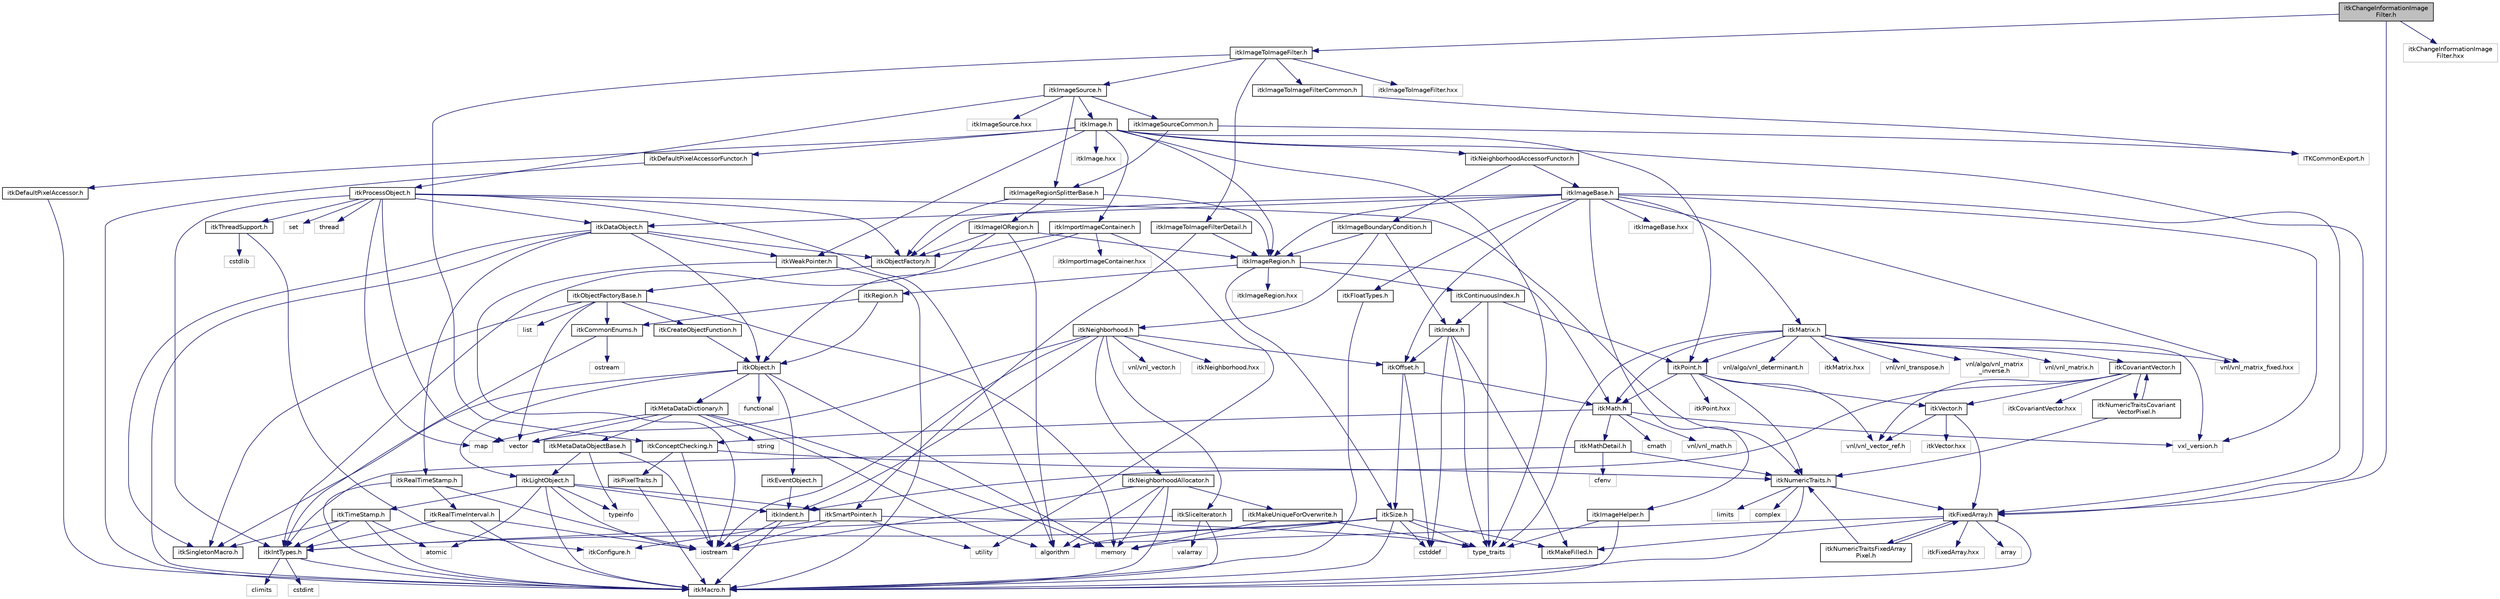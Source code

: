 digraph "itkChangeInformationImageFilter.h"
{
 // LATEX_PDF_SIZE
  edge [fontname="Helvetica",fontsize="10",labelfontname="Helvetica",labelfontsize="10"];
  node [fontname="Helvetica",fontsize="10",shape=record];
  Node1 [label="itkChangeInformationImage\lFilter.h",height=0.2,width=0.4,color="black", fillcolor="grey75", style="filled", fontcolor="black",tooltip=" "];
  Node1 -> Node2 [color="midnightblue",fontsize="10",style="solid",fontname="Helvetica"];
  Node2 [label="itkImageToImageFilter.h",height=0.2,width=0.4,color="black", fillcolor="white", style="filled",URL="$itkImageToImageFilter_8h.html",tooltip=" "];
  Node2 -> Node3 [color="midnightblue",fontsize="10",style="solid",fontname="Helvetica"];
  Node3 [label="itkImageSource.h",height=0.2,width=0.4,color="black", fillcolor="white", style="filled",URL="$itkImageSource_8h.html",tooltip=" "];
  Node3 -> Node4 [color="midnightblue",fontsize="10",style="solid",fontname="Helvetica"];
  Node4 [label="itkProcessObject.h",height=0.2,width=0.4,color="black", fillcolor="white", style="filled",URL="$itkProcessObject_8h.html",tooltip=" "];
  Node4 -> Node5 [color="midnightblue",fontsize="10",style="solid",fontname="Helvetica"];
  Node5 [label="itkDataObject.h",height=0.2,width=0.4,color="black", fillcolor="white", style="filled",URL="$itkDataObject_8h.html",tooltip=" "];
  Node5 -> Node6 [color="midnightblue",fontsize="10",style="solid",fontname="Helvetica"];
  Node6 [label="itkObject.h",height=0.2,width=0.4,color="black", fillcolor="white", style="filled",URL="$itkObject_8h.html",tooltip=" "];
  Node6 -> Node7 [color="midnightblue",fontsize="10",style="solid",fontname="Helvetica"];
  Node7 [label="itkLightObject.h",height=0.2,width=0.4,color="black", fillcolor="white", style="filled",URL="$itkLightObject_8h.html",tooltip=" "];
  Node7 -> Node8 [color="midnightblue",fontsize="10",style="solid",fontname="Helvetica"];
  Node8 [label="itkMacro.h",height=0.2,width=0.4,color="black", fillcolor="white", style="filled",URL="$itkMacro_8h.html",tooltip=" "];
  Node7 -> Node9 [color="midnightblue",fontsize="10",style="solid",fontname="Helvetica"];
  Node9 [label="itkSmartPointer.h",height=0.2,width=0.4,color="black", fillcolor="white", style="filled",URL="$itkSmartPointer_8h.html",tooltip=" "];
  Node9 -> Node10 [color="midnightblue",fontsize="10",style="solid",fontname="Helvetica"];
  Node10 [label="iostream",height=0.2,width=0.4,color="grey75", fillcolor="white", style="filled",tooltip=" "];
  Node9 -> Node11 [color="midnightblue",fontsize="10",style="solid",fontname="Helvetica"];
  Node11 [label="utility",height=0.2,width=0.4,color="grey75", fillcolor="white", style="filled",tooltip=" "];
  Node9 -> Node12 [color="midnightblue",fontsize="10",style="solid",fontname="Helvetica"];
  Node12 [label="type_traits",height=0.2,width=0.4,color="grey75", fillcolor="white", style="filled",tooltip=" "];
  Node9 -> Node13 [color="midnightblue",fontsize="10",style="solid",fontname="Helvetica"];
  Node13 [label="itkConfigure.h",height=0.2,width=0.4,color="grey75", fillcolor="white", style="filled",tooltip=" "];
  Node7 -> Node14 [color="midnightblue",fontsize="10",style="solid",fontname="Helvetica"];
  Node14 [label="itkTimeStamp.h",height=0.2,width=0.4,color="black", fillcolor="white", style="filled",URL="$itkTimeStamp_8h.html",tooltip=" "];
  Node14 -> Node8 [color="midnightblue",fontsize="10",style="solid",fontname="Helvetica"];
  Node14 -> Node15 [color="midnightblue",fontsize="10",style="solid",fontname="Helvetica"];
  Node15 [label="itkIntTypes.h",height=0.2,width=0.4,color="black", fillcolor="white", style="filled",URL="$itkIntTypes_8h.html",tooltip=" "];
  Node15 -> Node8 [color="midnightblue",fontsize="10",style="solid",fontname="Helvetica"];
  Node15 -> Node16 [color="midnightblue",fontsize="10",style="solid",fontname="Helvetica"];
  Node16 [label="cstdint",height=0.2,width=0.4,color="grey75", fillcolor="white", style="filled",tooltip=" "];
  Node15 -> Node17 [color="midnightblue",fontsize="10",style="solid",fontname="Helvetica"];
  Node17 [label="climits",height=0.2,width=0.4,color="grey75", fillcolor="white", style="filled",tooltip=" "];
  Node14 -> Node18 [color="midnightblue",fontsize="10",style="solid",fontname="Helvetica"];
  Node18 [label="atomic",height=0.2,width=0.4,color="grey75", fillcolor="white", style="filled",tooltip=" "];
  Node14 -> Node19 [color="midnightblue",fontsize="10",style="solid",fontname="Helvetica"];
  Node19 [label="itkSingletonMacro.h",height=0.2,width=0.4,color="black", fillcolor="white", style="filled",URL="$itkSingletonMacro_8h.html",tooltip=" "];
  Node7 -> Node20 [color="midnightblue",fontsize="10",style="solid",fontname="Helvetica"];
  Node20 [label="itkIndent.h",height=0.2,width=0.4,color="black", fillcolor="white", style="filled",URL="$itkIndent_8h.html",tooltip=" "];
  Node20 -> Node8 [color="midnightblue",fontsize="10",style="solid",fontname="Helvetica"];
  Node20 -> Node10 [color="midnightblue",fontsize="10",style="solid",fontname="Helvetica"];
  Node7 -> Node18 [color="midnightblue",fontsize="10",style="solid",fontname="Helvetica"];
  Node7 -> Node10 [color="midnightblue",fontsize="10",style="solid",fontname="Helvetica"];
  Node7 -> Node21 [color="midnightblue",fontsize="10",style="solid",fontname="Helvetica"];
  Node21 [label="typeinfo",height=0.2,width=0.4,color="grey75", fillcolor="white", style="filled",tooltip=" "];
  Node6 -> Node22 [color="midnightblue",fontsize="10",style="solid",fontname="Helvetica"];
  Node22 [label="itkEventObject.h",height=0.2,width=0.4,color="black", fillcolor="white", style="filled",URL="$itkEventObject_8h.html",tooltip=" "];
  Node22 -> Node20 [color="midnightblue",fontsize="10",style="solid",fontname="Helvetica"];
  Node6 -> Node23 [color="midnightblue",fontsize="10",style="solid",fontname="Helvetica"];
  Node23 [label="itkMetaDataDictionary.h",height=0.2,width=0.4,color="black", fillcolor="white", style="filled",URL="$itkMetaDataDictionary_8h.html",tooltip=" "];
  Node23 -> Node24 [color="midnightblue",fontsize="10",style="solid",fontname="Helvetica"];
  Node24 [label="itkMetaDataObjectBase.h",height=0.2,width=0.4,color="black", fillcolor="white", style="filled",URL="$itkMetaDataObjectBase_8h.html",tooltip=" "];
  Node24 -> Node7 [color="midnightblue",fontsize="10",style="solid",fontname="Helvetica"];
  Node24 -> Node21 [color="midnightblue",fontsize="10",style="solid",fontname="Helvetica"];
  Node24 -> Node10 [color="midnightblue",fontsize="10",style="solid",fontname="Helvetica"];
  Node23 -> Node25 [color="midnightblue",fontsize="10",style="solid",fontname="Helvetica"];
  Node25 [label="algorithm",height=0.2,width=0.4,color="grey75", fillcolor="white", style="filled",tooltip=" "];
  Node23 -> Node26 [color="midnightblue",fontsize="10",style="solid",fontname="Helvetica"];
  Node26 [label="vector",height=0.2,width=0.4,color="grey75", fillcolor="white", style="filled",tooltip=" "];
  Node23 -> Node27 [color="midnightblue",fontsize="10",style="solid",fontname="Helvetica"];
  Node27 [label="map",height=0.2,width=0.4,color="grey75", fillcolor="white", style="filled",tooltip=" "];
  Node23 -> Node28 [color="midnightblue",fontsize="10",style="solid",fontname="Helvetica"];
  Node28 [label="string",height=0.2,width=0.4,color="grey75", fillcolor="white", style="filled",tooltip=" "];
  Node23 -> Node29 [color="midnightblue",fontsize="10",style="solid",fontname="Helvetica"];
  Node29 [label="memory",height=0.2,width=0.4,color="grey75", fillcolor="white", style="filled",tooltip=" "];
  Node6 -> Node19 [color="midnightblue",fontsize="10",style="solid",fontname="Helvetica"];
  Node6 -> Node30 [color="midnightblue",fontsize="10",style="solid",fontname="Helvetica"];
  Node30 [label="functional",height=0.2,width=0.4,color="grey75", fillcolor="white", style="filled",tooltip=" "];
  Node6 -> Node29 [color="midnightblue",fontsize="10",style="solid",fontname="Helvetica"];
  Node5 -> Node8 [color="midnightblue",fontsize="10",style="solid",fontname="Helvetica"];
  Node5 -> Node19 [color="midnightblue",fontsize="10",style="solid",fontname="Helvetica"];
  Node5 -> Node31 [color="midnightblue",fontsize="10",style="solid",fontname="Helvetica"];
  Node31 [label="itkWeakPointer.h",height=0.2,width=0.4,color="black", fillcolor="white", style="filled",URL="$itkWeakPointer_8h.html",tooltip=" "];
  Node31 -> Node8 [color="midnightblue",fontsize="10",style="solid",fontname="Helvetica"];
  Node31 -> Node10 [color="midnightblue",fontsize="10",style="solid",fontname="Helvetica"];
  Node5 -> Node32 [color="midnightblue",fontsize="10",style="solid",fontname="Helvetica"];
  Node32 [label="itkRealTimeStamp.h",height=0.2,width=0.4,color="black", fillcolor="white", style="filled",URL="$itkRealTimeStamp_8h.html",tooltip=" "];
  Node32 -> Node33 [color="midnightblue",fontsize="10",style="solid",fontname="Helvetica"];
  Node33 [label="itkRealTimeInterval.h",height=0.2,width=0.4,color="black", fillcolor="white", style="filled",URL="$itkRealTimeInterval_8h.html",tooltip=" "];
  Node33 -> Node15 [color="midnightblue",fontsize="10",style="solid",fontname="Helvetica"];
  Node33 -> Node8 [color="midnightblue",fontsize="10",style="solid",fontname="Helvetica"];
  Node33 -> Node10 [color="midnightblue",fontsize="10",style="solid",fontname="Helvetica"];
  Node32 -> Node8 [color="midnightblue",fontsize="10",style="solid",fontname="Helvetica"];
  Node32 -> Node10 [color="midnightblue",fontsize="10",style="solid",fontname="Helvetica"];
  Node5 -> Node34 [color="midnightblue",fontsize="10",style="solid",fontname="Helvetica"];
  Node34 [label="itkObjectFactory.h",height=0.2,width=0.4,color="black", fillcolor="white", style="filled",URL="$itkObjectFactory_8h.html",tooltip=" "];
  Node34 -> Node35 [color="midnightblue",fontsize="10",style="solid",fontname="Helvetica"];
  Node35 [label="itkObjectFactoryBase.h",height=0.2,width=0.4,color="black", fillcolor="white", style="filled",URL="$itkObjectFactoryBase_8h.html",tooltip=" "];
  Node35 -> Node36 [color="midnightblue",fontsize="10",style="solid",fontname="Helvetica"];
  Node36 [label="itkCreateObjectFunction.h",height=0.2,width=0.4,color="black", fillcolor="white", style="filled",URL="$itkCreateObjectFunction_8h.html",tooltip=" "];
  Node36 -> Node6 [color="midnightblue",fontsize="10",style="solid",fontname="Helvetica"];
  Node35 -> Node19 [color="midnightblue",fontsize="10",style="solid",fontname="Helvetica"];
  Node35 -> Node37 [color="midnightblue",fontsize="10",style="solid",fontname="Helvetica"];
  Node37 [label="itkCommonEnums.h",height=0.2,width=0.4,color="black", fillcolor="white", style="filled",URL="$itkCommonEnums_8h.html",tooltip=" "];
  Node37 -> Node15 [color="midnightblue",fontsize="10",style="solid",fontname="Helvetica"];
  Node37 -> Node38 [color="midnightblue",fontsize="10",style="solid",fontname="Helvetica"];
  Node38 [label="ostream",height=0.2,width=0.4,color="grey75", fillcolor="white", style="filled",tooltip=" "];
  Node35 -> Node39 [color="midnightblue",fontsize="10",style="solid",fontname="Helvetica"];
  Node39 [label="list",height=0.2,width=0.4,color="grey75", fillcolor="white", style="filled",tooltip=" "];
  Node35 -> Node29 [color="midnightblue",fontsize="10",style="solid",fontname="Helvetica"];
  Node35 -> Node26 [color="midnightblue",fontsize="10",style="solid",fontname="Helvetica"];
  Node4 -> Node34 [color="midnightblue",fontsize="10",style="solid",fontname="Helvetica"];
  Node4 -> Node40 [color="midnightblue",fontsize="10",style="solid",fontname="Helvetica"];
  Node40 [label="itkNumericTraits.h",height=0.2,width=0.4,color="black", fillcolor="white", style="filled",URL="$itkNumericTraits_8h.html",tooltip=" "];
  Node40 -> Node8 [color="midnightblue",fontsize="10",style="solid",fontname="Helvetica"];
  Node40 -> Node41 [color="midnightblue",fontsize="10",style="solid",fontname="Helvetica"];
  Node41 [label="limits",height=0.2,width=0.4,color="grey75", fillcolor="white", style="filled",tooltip=" "];
  Node40 -> Node42 [color="midnightblue",fontsize="10",style="solid",fontname="Helvetica"];
  Node42 [label="complex",height=0.2,width=0.4,color="grey75", fillcolor="white", style="filled",tooltip=" "];
  Node40 -> Node43 [color="midnightblue",fontsize="10",style="solid",fontname="Helvetica"];
  Node43 [label="itkFixedArray.h",height=0.2,width=0.4,color="black", fillcolor="white", style="filled",URL="$itkFixedArray_8h.html",tooltip=" "];
  Node43 -> Node8 [color="midnightblue",fontsize="10",style="solid",fontname="Helvetica"];
  Node43 -> Node44 [color="midnightblue",fontsize="10",style="solid",fontname="Helvetica"];
  Node44 [label="itkMakeFilled.h",height=0.2,width=0.4,color="black", fillcolor="white", style="filled",URL="$itkMakeFilled_8h.html",tooltip=" "];
  Node43 -> Node25 [color="midnightblue",fontsize="10",style="solid",fontname="Helvetica"];
  Node43 -> Node45 [color="midnightblue",fontsize="10",style="solid",fontname="Helvetica"];
  Node45 [label="array",height=0.2,width=0.4,color="grey75", fillcolor="white", style="filled",tooltip=" "];
  Node43 -> Node46 [color="midnightblue",fontsize="10",style="solid",fontname="Helvetica"];
  Node46 [label="itkFixedArray.hxx",height=0.2,width=0.4,color="grey75", fillcolor="white", style="filled",tooltip=" "];
  Node43 -> Node47 [color="midnightblue",fontsize="10",style="solid",fontname="Helvetica"];
  Node47 [label="itkNumericTraitsFixedArray\lPixel.h",height=0.2,width=0.4,color="black", fillcolor="white", style="filled",URL="$itkNumericTraitsFixedArrayPixel_8h.html",tooltip=" "];
  Node47 -> Node40 [color="midnightblue",fontsize="10",style="solid",fontname="Helvetica"];
  Node47 -> Node43 [color="midnightblue",fontsize="10",style="solid",fontname="Helvetica"];
  Node4 -> Node48 [color="midnightblue",fontsize="10",style="solid",fontname="Helvetica"];
  Node48 [label="itkThreadSupport.h",height=0.2,width=0.4,color="black", fillcolor="white", style="filled",URL="$itkThreadSupport_8h.html",tooltip=" "];
  Node48 -> Node49 [color="midnightblue",fontsize="10",style="solid",fontname="Helvetica"];
  Node49 [label="cstdlib",height=0.2,width=0.4,color="grey75", fillcolor="white", style="filled",tooltip=" "];
  Node48 -> Node13 [color="midnightblue",fontsize="10",style="solid",fontname="Helvetica"];
  Node4 -> Node15 [color="midnightblue",fontsize="10",style="solid",fontname="Helvetica"];
  Node4 -> Node26 [color="midnightblue",fontsize="10",style="solid",fontname="Helvetica"];
  Node4 -> Node27 [color="midnightblue",fontsize="10",style="solid",fontname="Helvetica"];
  Node4 -> Node50 [color="midnightblue",fontsize="10",style="solid",fontname="Helvetica"];
  Node50 [label="set",height=0.2,width=0.4,color="grey75", fillcolor="white", style="filled",tooltip=" "];
  Node4 -> Node25 [color="midnightblue",fontsize="10",style="solid",fontname="Helvetica"];
  Node4 -> Node51 [color="midnightblue",fontsize="10",style="solid",fontname="Helvetica"];
  Node51 [label="thread",height=0.2,width=0.4,color="grey75", fillcolor="white", style="filled",tooltip=" "];
  Node3 -> Node52 [color="midnightblue",fontsize="10",style="solid",fontname="Helvetica"];
  Node52 [label="itkImage.h",height=0.2,width=0.4,color="black", fillcolor="white", style="filled",URL="$itkImage_8h.html",tooltip=" "];
  Node52 -> Node53 [color="midnightblue",fontsize="10",style="solid",fontname="Helvetica"];
  Node53 [label="itkImageRegion.h",height=0.2,width=0.4,color="black", fillcolor="white", style="filled",URL="$itkImageRegion_8h.html",tooltip=" "];
  Node53 -> Node54 [color="midnightblue",fontsize="10",style="solid",fontname="Helvetica"];
  Node54 [label="itkRegion.h",height=0.2,width=0.4,color="black", fillcolor="white", style="filled",URL="$itkRegion_8h.html",tooltip=" "];
  Node54 -> Node6 [color="midnightblue",fontsize="10",style="solid",fontname="Helvetica"];
  Node54 -> Node37 [color="midnightblue",fontsize="10",style="solid",fontname="Helvetica"];
  Node53 -> Node55 [color="midnightblue",fontsize="10",style="solid",fontname="Helvetica"];
  Node55 [label="itkSize.h",height=0.2,width=0.4,color="black", fillcolor="white", style="filled",URL="$itkSize_8h.html",tooltip=" "];
  Node55 -> Node15 [color="midnightblue",fontsize="10",style="solid",fontname="Helvetica"];
  Node55 -> Node8 [color="midnightblue",fontsize="10",style="solid",fontname="Helvetica"];
  Node55 -> Node44 [color="midnightblue",fontsize="10",style="solid",fontname="Helvetica"];
  Node55 -> Node25 [color="midnightblue",fontsize="10",style="solid",fontname="Helvetica"];
  Node55 -> Node56 [color="midnightblue",fontsize="10",style="solid",fontname="Helvetica"];
  Node56 [label="cstddef",height=0.2,width=0.4,color="grey75", fillcolor="white", style="filled",tooltip=" "];
  Node55 -> Node12 [color="midnightblue",fontsize="10",style="solid",fontname="Helvetica"];
  Node55 -> Node29 [color="midnightblue",fontsize="10",style="solid",fontname="Helvetica"];
  Node53 -> Node57 [color="midnightblue",fontsize="10",style="solid",fontname="Helvetica"];
  Node57 [label="itkContinuousIndex.h",height=0.2,width=0.4,color="black", fillcolor="white", style="filled",URL="$itkContinuousIndex_8h.html",tooltip=" "];
  Node57 -> Node58 [color="midnightblue",fontsize="10",style="solid",fontname="Helvetica"];
  Node58 [label="itkPoint.h",height=0.2,width=0.4,color="black", fillcolor="white", style="filled",URL="$itkPoint_8h.html",tooltip=" "];
  Node58 -> Node40 [color="midnightblue",fontsize="10",style="solid",fontname="Helvetica"];
  Node58 -> Node59 [color="midnightblue",fontsize="10",style="solid",fontname="Helvetica"];
  Node59 [label="itkVector.h",height=0.2,width=0.4,color="black", fillcolor="white", style="filled",URL="$itkVector_8h.html",tooltip=" "];
  Node59 -> Node43 [color="midnightblue",fontsize="10",style="solid",fontname="Helvetica"];
  Node59 -> Node60 [color="midnightblue",fontsize="10",style="solid",fontname="Helvetica"];
  Node60 [label="vnl/vnl_vector_ref.h",height=0.2,width=0.4,color="grey75", fillcolor="white", style="filled",tooltip=" "];
  Node59 -> Node61 [color="midnightblue",fontsize="10",style="solid",fontname="Helvetica"];
  Node61 [label="itkVector.hxx",height=0.2,width=0.4,color="grey75", fillcolor="white", style="filled",tooltip=" "];
  Node58 -> Node60 [color="midnightblue",fontsize="10",style="solid",fontname="Helvetica"];
  Node58 -> Node62 [color="midnightblue",fontsize="10",style="solid",fontname="Helvetica"];
  Node62 [label="itkMath.h",height=0.2,width=0.4,color="black", fillcolor="white", style="filled",URL="$itkMath_8h.html",tooltip=" "];
  Node62 -> Node63 [color="midnightblue",fontsize="10",style="solid",fontname="Helvetica"];
  Node63 [label="cmath",height=0.2,width=0.4,color="grey75", fillcolor="white", style="filled",tooltip=" "];
  Node62 -> Node64 [color="midnightblue",fontsize="10",style="solid",fontname="Helvetica"];
  Node64 [label="itkMathDetail.h",height=0.2,width=0.4,color="black", fillcolor="white", style="filled",URL="$itkMathDetail_8h.html",tooltip=" "];
  Node64 -> Node15 [color="midnightblue",fontsize="10",style="solid",fontname="Helvetica"];
  Node64 -> Node40 [color="midnightblue",fontsize="10",style="solid",fontname="Helvetica"];
  Node64 -> Node65 [color="midnightblue",fontsize="10",style="solid",fontname="Helvetica"];
  Node65 [label="cfenv",height=0.2,width=0.4,color="grey75", fillcolor="white", style="filled",tooltip=" "];
  Node62 -> Node66 [color="midnightblue",fontsize="10",style="solid",fontname="Helvetica"];
  Node66 [label="itkConceptChecking.h",height=0.2,width=0.4,color="black", fillcolor="white", style="filled",URL="$itkConceptChecking_8h.html",tooltip=" "];
  Node66 -> Node67 [color="midnightblue",fontsize="10",style="solid",fontname="Helvetica"];
  Node67 [label="itkPixelTraits.h",height=0.2,width=0.4,color="black", fillcolor="white", style="filled",URL="$itkPixelTraits_8h.html",tooltip=" "];
  Node67 -> Node8 [color="midnightblue",fontsize="10",style="solid",fontname="Helvetica"];
  Node66 -> Node40 [color="midnightblue",fontsize="10",style="solid",fontname="Helvetica"];
  Node66 -> Node10 [color="midnightblue",fontsize="10",style="solid",fontname="Helvetica"];
  Node62 -> Node68 [color="midnightblue",fontsize="10",style="solid",fontname="Helvetica"];
  Node68 [label="vnl/vnl_math.h",height=0.2,width=0.4,color="grey75", fillcolor="white", style="filled",tooltip=" "];
  Node62 -> Node69 [color="midnightblue",fontsize="10",style="solid",fontname="Helvetica"];
  Node69 [label="vxl_version.h",height=0.2,width=0.4,color="grey75", fillcolor="white", style="filled",tooltip=" "];
  Node58 -> Node70 [color="midnightblue",fontsize="10",style="solid",fontname="Helvetica"];
  Node70 [label="itkPoint.hxx",height=0.2,width=0.4,color="grey75", fillcolor="white", style="filled",tooltip=" "];
  Node57 -> Node71 [color="midnightblue",fontsize="10",style="solid",fontname="Helvetica"];
  Node71 [label="itkIndex.h",height=0.2,width=0.4,color="black", fillcolor="white", style="filled",URL="$itkIndex_8h.html",tooltip=" "];
  Node71 -> Node44 [color="midnightblue",fontsize="10",style="solid",fontname="Helvetica"];
  Node71 -> Node72 [color="midnightblue",fontsize="10",style="solid",fontname="Helvetica"];
  Node72 [label="itkOffset.h",height=0.2,width=0.4,color="black", fillcolor="white", style="filled",URL="$itkOffset_8h.html",tooltip=" "];
  Node72 -> Node55 [color="midnightblue",fontsize="10",style="solid",fontname="Helvetica"];
  Node72 -> Node62 [color="midnightblue",fontsize="10",style="solid",fontname="Helvetica"];
  Node72 -> Node56 [color="midnightblue",fontsize="10",style="solid",fontname="Helvetica"];
  Node71 -> Node56 [color="midnightblue",fontsize="10",style="solid",fontname="Helvetica"];
  Node71 -> Node12 [color="midnightblue",fontsize="10",style="solid",fontname="Helvetica"];
  Node57 -> Node12 [color="midnightblue",fontsize="10",style="solid",fontname="Helvetica"];
  Node53 -> Node62 [color="midnightblue",fontsize="10",style="solid",fontname="Helvetica"];
  Node53 -> Node73 [color="midnightblue",fontsize="10",style="solid",fontname="Helvetica"];
  Node73 [label="itkImageRegion.hxx",height=0.2,width=0.4,color="grey75", fillcolor="white", style="filled",tooltip=" "];
  Node52 -> Node74 [color="midnightblue",fontsize="10",style="solid",fontname="Helvetica"];
  Node74 [label="itkImportImageContainer.h",height=0.2,width=0.4,color="black", fillcolor="white", style="filled",URL="$itkImportImageContainer_8h.html",tooltip=" "];
  Node74 -> Node6 [color="midnightblue",fontsize="10",style="solid",fontname="Helvetica"];
  Node74 -> Node34 [color="midnightblue",fontsize="10",style="solid",fontname="Helvetica"];
  Node74 -> Node11 [color="midnightblue",fontsize="10",style="solid",fontname="Helvetica"];
  Node74 -> Node75 [color="midnightblue",fontsize="10",style="solid",fontname="Helvetica"];
  Node75 [label="itkImportImageContainer.hxx",height=0.2,width=0.4,color="grey75", fillcolor="white", style="filled",tooltip=" "];
  Node52 -> Node76 [color="midnightblue",fontsize="10",style="solid",fontname="Helvetica"];
  Node76 [label="itkDefaultPixelAccessor.h",height=0.2,width=0.4,color="black", fillcolor="white", style="filled",URL="$itkDefaultPixelAccessor_8h.html",tooltip=" "];
  Node76 -> Node8 [color="midnightblue",fontsize="10",style="solid",fontname="Helvetica"];
  Node52 -> Node77 [color="midnightblue",fontsize="10",style="solid",fontname="Helvetica"];
  Node77 [label="itkDefaultPixelAccessorFunctor.h",height=0.2,width=0.4,color="black", fillcolor="white", style="filled",URL="$itkDefaultPixelAccessorFunctor_8h.html",tooltip=" "];
  Node77 -> Node8 [color="midnightblue",fontsize="10",style="solid",fontname="Helvetica"];
  Node52 -> Node58 [color="midnightblue",fontsize="10",style="solid",fontname="Helvetica"];
  Node52 -> Node43 [color="midnightblue",fontsize="10",style="solid",fontname="Helvetica"];
  Node52 -> Node31 [color="midnightblue",fontsize="10",style="solid",fontname="Helvetica"];
  Node52 -> Node78 [color="midnightblue",fontsize="10",style="solid",fontname="Helvetica"];
  Node78 [label="itkNeighborhoodAccessorFunctor.h",height=0.2,width=0.4,color="black", fillcolor="white", style="filled",URL="$itkNeighborhoodAccessorFunctor_8h.html",tooltip=" "];
  Node78 -> Node79 [color="midnightblue",fontsize="10",style="solid",fontname="Helvetica"];
  Node79 [label="itkImageBoundaryCondition.h",height=0.2,width=0.4,color="black", fillcolor="white", style="filled",URL="$itkImageBoundaryCondition_8h.html",tooltip=" "];
  Node79 -> Node71 [color="midnightblue",fontsize="10",style="solid",fontname="Helvetica"];
  Node79 -> Node80 [color="midnightblue",fontsize="10",style="solid",fontname="Helvetica"];
  Node80 [label="itkNeighborhood.h",height=0.2,width=0.4,color="black", fillcolor="white", style="filled",URL="$itkNeighborhood_8h.html",tooltip=" "];
  Node80 -> Node10 [color="midnightblue",fontsize="10",style="solid",fontname="Helvetica"];
  Node80 -> Node81 [color="midnightblue",fontsize="10",style="solid",fontname="Helvetica"];
  Node81 [label="itkNeighborhoodAllocator.h",height=0.2,width=0.4,color="black", fillcolor="white", style="filled",URL="$itkNeighborhoodAllocator_8h.html",tooltip=" "];
  Node81 -> Node82 [color="midnightblue",fontsize="10",style="solid",fontname="Helvetica"];
  Node82 [label="itkMakeUniqueForOverwrite.h",height=0.2,width=0.4,color="black", fillcolor="white", style="filled",URL="$itkMakeUniqueForOverwrite_8h.html",tooltip=" "];
  Node82 -> Node29 [color="midnightblue",fontsize="10",style="solid",fontname="Helvetica"];
  Node82 -> Node12 [color="midnightblue",fontsize="10",style="solid",fontname="Helvetica"];
  Node81 -> Node25 [color="midnightblue",fontsize="10",style="solid",fontname="Helvetica"];
  Node81 -> Node10 [color="midnightblue",fontsize="10",style="solid",fontname="Helvetica"];
  Node81 -> Node29 [color="midnightblue",fontsize="10",style="solid",fontname="Helvetica"];
  Node81 -> Node8 [color="midnightblue",fontsize="10",style="solid",fontname="Helvetica"];
  Node80 -> Node20 [color="midnightblue",fontsize="10",style="solid",fontname="Helvetica"];
  Node80 -> Node83 [color="midnightblue",fontsize="10",style="solid",fontname="Helvetica"];
  Node83 [label="itkSliceIterator.h",height=0.2,width=0.4,color="black", fillcolor="white", style="filled",URL="$itkSliceIterator_8h.html",tooltip=" "];
  Node83 -> Node8 [color="midnightblue",fontsize="10",style="solid",fontname="Helvetica"];
  Node83 -> Node15 [color="midnightblue",fontsize="10",style="solid",fontname="Helvetica"];
  Node83 -> Node84 [color="midnightblue",fontsize="10",style="solid",fontname="Helvetica"];
  Node84 [label="valarray",height=0.2,width=0.4,color="grey75", fillcolor="white", style="filled",tooltip=" "];
  Node80 -> Node85 [color="midnightblue",fontsize="10",style="solid",fontname="Helvetica"];
  Node85 [label="vnl/vnl_vector.h",height=0.2,width=0.4,color="grey75", fillcolor="white", style="filled",tooltip=" "];
  Node80 -> Node72 [color="midnightblue",fontsize="10",style="solid",fontname="Helvetica"];
  Node80 -> Node26 [color="midnightblue",fontsize="10",style="solid",fontname="Helvetica"];
  Node80 -> Node86 [color="midnightblue",fontsize="10",style="solid",fontname="Helvetica"];
  Node86 [label="itkNeighborhood.hxx",height=0.2,width=0.4,color="grey75", fillcolor="white", style="filled",tooltip=" "];
  Node79 -> Node53 [color="midnightblue",fontsize="10",style="solid",fontname="Helvetica"];
  Node78 -> Node87 [color="midnightblue",fontsize="10",style="solid",fontname="Helvetica"];
  Node87 [label="itkImageBase.h",height=0.2,width=0.4,color="black", fillcolor="white", style="filled",URL="$itkImageBase_8h.html",tooltip=" "];
  Node87 -> Node5 [color="midnightblue",fontsize="10",style="solid",fontname="Helvetica"];
  Node87 -> Node53 [color="midnightblue",fontsize="10",style="solid",fontname="Helvetica"];
  Node87 -> Node88 [color="midnightblue",fontsize="10",style="solid",fontname="Helvetica"];
  Node88 [label="itkMatrix.h",height=0.2,width=0.4,color="black", fillcolor="white", style="filled",URL="$itkMatrix_8h.html",tooltip=" "];
  Node88 -> Node58 [color="midnightblue",fontsize="10",style="solid",fontname="Helvetica"];
  Node88 -> Node89 [color="midnightblue",fontsize="10",style="solid",fontname="Helvetica"];
  Node89 [label="itkCovariantVector.h",height=0.2,width=0.4,color="black", fillcolor="white", style="filled",URL="$itkCovariantVector_8h.html",tooltip=" "];
  Node89 -> Node20 [color="midnightblue",fontsize="10",style="solid",fontname="Helvetica"];
  Node89 -> Node59 [color="midnightblue",fontsize="10",style="solid",fontname="Helvetica"];
  Node89 -> Node60 [color="midnightblue",fontsize="10",style="solid",fontname="Helvetica"];
  Node89 -> Node90 [color="midnightblue",fontsize="10",style="solid",fontname="Helvetica"];
  Node90 [label="itkNumericTraitsCovariant\lVectorPixel.h",height=0.2,width=0.4,color="black", fillcolor="white", style="filled",URL="$itkNumericTraitsCovariantVectorPixel_8h.html",tooltip=" "];
  Node90 -> Node40 [color="midnightblue",fontsize="10",style="solid",fontname="Helvetica"];
  Node90 -> Node89 [color="midnightblue",fontsize="10",style="solid",fontname="Helvetica"];
  Node89 -> Node91 [color="midnightblue",fontsize="10",style="solid",fontname="Helvetica"];
  Node91 [label="itkCovariantVector.hxx",height=0.2,width=0.4,color="grey75", fillcolor="white", style="filled",tooltip=" "];
  Node88 -> Node69 [color="midnightblue",fontsize="10",style="solid",fontname="Helvetica"];
  Node88 -> Node92 [color="midnightblue",fontsize="10",style="solid",fontname="Helvetica"];
  Node92 [label="vnl/vnl_matrix_fixed.hxx",height=0.2,width=0.4,color="grey75", fillcolor="white", style="filled",tooltip=" "];
  Node88 -> Node93 [color="midnightblue",fontsize="10",style="solid",fontname="Helvetica"];
  Node93 [label="vnl/vnl_transpose.h",height=0.2,width=0.4,color="grey75", fillcolor="white", style="filled",tooltip=" "];
  Node88 -> Node94 [color="midnightblue",fontsize="10",style="solid",fontname="Helvetica"];
  Node94 [label="vnl/algo/vnl_matrix\l_inverse.h",height=0.2,width=0.4,color="grey75", fillcolor="white", style="filled",tooltip=" "];
  Node88 -> Node95 [color="midnightblue",fontsize="10",style="solid",fontname="Helvetica"];
  Node95 [label="vnl/vnl_matrix.h",height=0.2,width=0.4,color="grey75", fillcolor="white", style="filled",tooltip=" "];
  Node88 -> Node96 [color="midnightblue",fontsize="10",style="solid",fontname="Helvetica"];
  Node96 [label="vnl/algo/vnl_determinant.h",height=0.2,width=0.4,color="grey75", fillcolor="white", style="filled",tooltip=" "];
  Node88 -> Node62 [color="midnightblue",fontsize="10",style="solid",fontname="Helvetica"];
  Node88 -> Node12 [color="midnightblue",fontsize="10",style="solid",fontname="Helvetica"];
  Node88 -> Node97 [color="midnightblue",fontsize="10",style="solid",fontname="Helvetica"];
  Node97 [label="itkMatrix.hxx",height=0.2,width=0.4,color="grey75", fillcolor="white", style="filled",tooltip=" "];
  Node87 -> Node34 [color="midnightblue",fontsize="10",style="solid",fontname="Helvetica"];
  Node87 -> Node72 [color="midnightblue",fontsize="10",style="solid",fontname="Helvetica"];
  Node87 -> Node43 [color="midnightblue",fontsize="10",style="solid",fontname="Helvetica"];
  Node87 -> Node98 [color="midnightblue",fontsize="10",style="solid",fontname="Helvetica"];
  Node98 [label="itkImageHelper.h",height=0.2,width=0.4,color="black", fillcolor="white", style="filled",URL="$itkImageHelper_8h.html",tooltip=" "];
  Node98 -> Node8 [color="midnightblue",fontsize="10",style="solid",fontname="Helvetica"];
  Node98 -> Node12 [color="midnightblue",fontsize="10",style="solid",fontname="Helvetica"];
  Node87 -> Node99 [color="midnightblue",fontsize="10",style="solid",fontname="Helvetica"];
  Node99 [label="itkFloatTypes.h",height=0.2,width=0.4,color="black", fillcolor="white", style="filled",URL="$itkFloatTypes_8h.html",tooltip=" "];
  Node99 -> Node8 [color="midnightblue",fontsize="10",style="solid",fontname="Helvetica"];
  Node87 -> Node69 [color="midnightblue",fontsize="10",style="solid",fontname="Helvetica"];
  Node87 -> Node92 [color="midnightblue",fontsize="10",style="solid",fontname="Helvetica"];
  Node87 -> Node100 [color="midnightblue",fontsize="10",style="solid",fontname="Helvetica"];
  Node100 [label="itkImageBase.hxx",height=0.2,width=0.4,color="grey75", fillcolor="white", style="filled",tooltip=" "];
  Node52 -> Node12 [color="midnightblue",fontsize="10",style="solid",fontname="Helvetica"];
  Node52 -> Node101 [color="midnightblue",fontsize="10",style="solid",fontname="Helvetica"];
  Node101 [label="itkImage.hxx",height=0.2,width=0.4,color="grey75", fillcolor="white", style="filled",tooltip=" "];
  Node3 -> Node102 [color="midnightblue",fontsize="10",style="solid",fontname="Helvetica"];
  Node102 [label="itkImageRegionSplitterBase.h",height=0.2,width=0.4,color="black", fillcolor="white", style="filled",URL="$itkImageRegionSplitterBase_8h.html",tooltip=" "];
  Node102 -> Node53 [color="midnightblue",fontsize="10",style="solid",fontname="Helvetica"];
  Node102 -> Node34 [color="midnightblue",fontsize="10",style="solid",fontname="Helvetica"];
  Node102 -> Node103 [color="midnightblue",fontsize="10",style="solid",fontname="Helvetica"];
  Node103 [label="itkImageIORegion.h",height=0.2,width=0.4,color="black", fillcolor="white", style="filled",URL="$itkImageIORegion_8h.html",tooltip=" "];
  Node103 -> Node25 [color="midnightblue",fontsize="10",style="solid",fontname="Helvetica"];
  Node103 -> Node15 [color="midnightblue",fontsize="10",style="solid",fontname="Helvetica"];
  Node103 -> Node34 [color="midnightblue",fontsize="10",style="solid",fontname="Helvetica"];
  Node103 -> Node53 [color="midnightblue",fontsize="10",style="solid",fontname="Helvetica"];
  Node3 -> Node104 [color="midnightblue",fontsize="10",style="solid",fontname="Helvetica"];
  Node104 [label="itkImageSourceCommon.h",height=0.2,width=0.4,color="black", fillcolor="white", style="filled",URL="$itkImageSourceCommon_8h.html",tooltip=" "];
  Node104 -> Node105 [color="midnightblue",fontsize="10",style="solid",fontname="Helvetica"];
  Node105 [label="ITKCommonExport.h",height=0.2,width=0.4,color="grey75", fillcolor="white", style="filled",tooltip=" "];
  Node104 -> Node102 [color="midnightblue",fontsize="10",style="solid",fontname="Helvetica"];
  Node3 -> Node106 [color="midnightblue",fontsize="10",style="solid",fontname="Helvetica"];
  Node106 [label="itkImageSource.hxx",height=0.2,width=0.4,color="grey75", fillcolor="white", style="filled",tooltip=" "];
  Node2 -> Node66 [color="midnightblue",fontsize="10",style="solid",fontname="Helvetica"];
  Node2 -> Node107 [color="midnightblue",fontsize="10",style="solid",fontname="Helvetica"];
  Node107 [label="itkImageToImageFilterDetail.h",height=0.2,width=0.4,color="black", fillcolor="white", style="filled",URL="$itkImageToImageFilterDetail_8h.html",tooltip=" "];
  Node107 -> Node53 [color="midnightblue",fontsize="10",style="solid",fontname="Helvetica"];
  Node107 -> Node9 [color="midnightblue",fontsize="10",style="solid",fontname="Helvetica"];
  Node2 -> Node108 [color="midnightblue",fontsize="10",style="solid",fontname="Helvetica"];
  Node108 [label="itkImageToImageFilterCommon.h",height=0.2,width=0.4,color="black", fillcolor="white", style="filled",URL="$itkImageToImageFilterCommon_8h.html",tooltip=" "];
  Node108 -> Node105 [color="midnightblue",fontsize="10",style="solid",fontname="Helvetica"];
  Node2 -> Node109 [color="midnightblue",fontsize="10",style="solid",fontname="Helvetica"];
  Node109 [label="itkImageToImageFilter.hxx",height=0.2,width=0.4,color="grey75", fillcolor="white", style="filled",tooltip=" "];
  Node1 -> Node43 [color="midnightblue",fontsize="10",style="solid",fontname="Helvetica"];
  Node1 -> Node110 [color="midnightblue",fontsize="10",style="solid",fontname="Helvetica"];
  Node110 [label="itkChangeInformationImage\lFilter.hxx",height=0.2,width=0.4,color="grey75", fillcolor="white", style="filled",tooltip=" "];
}

